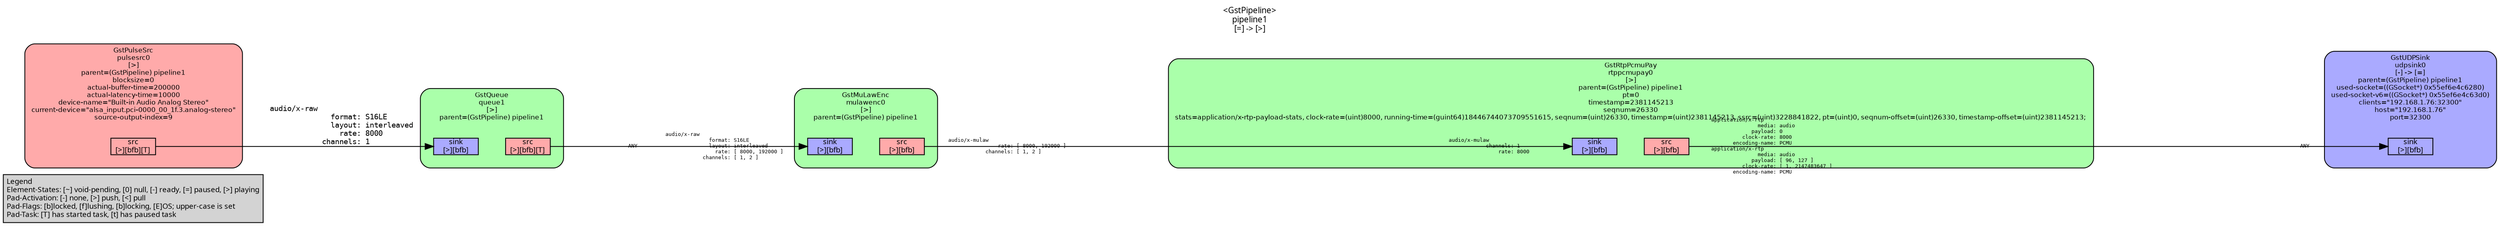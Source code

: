 digraph pipeline {
  rankdir=LR;
  fontname="sans";
  fontsize="10";
  labelloc=t;
  nodesep=.1;
  ranksep=.2;
  label="<GstPipeline>\npipeline1\n[=] -> [>]";
  node [style="filled,rounded", shape=box, fontsize="9", fontname="sans", margin="0.0,0.0"];
  edge [labelfontsize="6", fontsize="9", fontname="monospace"];
  
  legend [
    pos="0,0!",
    margin="0.05,0.05",
    style="filled",
    label="Legend\lElement-States: [~] void-pending, [0] null, [-] ready, [=] paused, [>] playing\lPad-Activation: [-] none, [>] push, [<] pull\lPad-Flags: [b]locked, [f]lushing, [b]locking, [E]OS; upper-case is set\lPad-Task: [T] has started task, [t] has paused task\l",
  ];
  subgraph cluster_udpsink0_0x55ef6e4b9df0 {
    fontname="Bitstream Vera Sans";
    fontsize="8";
    style="filled,rounded";
    color=black;
    label="GstUDPSink\nudpsink0\n[-] -> [=]\nparent=(GstPipeline) pipeline1\nused-socket=((GSocket*) 0x55ef6e4c6280)\nused-socket-v6=((GSocket*) 0x55ef6e4c63d0)\nclients=\"192.168.1.76:32300\"\nhost=\"192.168.1.76\"\nport=32300";
    subgraph cluster_udpsink0_0x55ef6e4b9df0_sink {
      label="";
      style="invis";
      udpsink0_0x55ef6e4b9df0_sink_0x55ef6e4acc40 [color=black, fillcolor="#aaaaff", label="sink\n[>][bfb]", height="0.2", style="filled,solid"];
    }

    fillcolor="#aaaaff";
  }

  subgraph cluster_rtppcmupay0_0x55ef6e4b4240 {
    fontname="Bitstream Vera Sans";
    fontsize="8";
    style="filled,rounded";
    color=black;
    label="GstRtpPcmuPay\nrtppcmupay0\n[>]\nparent=(GstPipeline) pipeline1\npt=0\ntimestamp=2381145213\nseqnum=26330\nstats=application/x-rtp-payload-stats, clock-rate=(uint)8000, running-time=(guint64)18446744073709551615, seqnum=(uint)26330, timestamp=(uint)2381145213, ssrc=(uint)3228841822, pt=(uint)0, seqnum-offset=(uint)26330, timestamp-offset=(uint)2381145213;";
    subgraph cluster_rtppcmupay0_0x55ef6e4b4240_sink {
      label="";
      style="invis";
      rtppcmupay0_0x55ef6e4b4240_sink_0x55ef6e4ac9f0 [color=black, fillcolor="#aaaaff", label="sink\n[>][bfb]", height="0.2", style="filled,solid"];
    }

    subgraph cluster_rtppcmupay0_0x55ef6e4b4240_src {
      label="";
      style="invis";
      rtppcmupay0_0x55ef6e4b4240_src_0x55ef6e4ac7a0 [color=black, fillcolor="#ffaaaa", label="src\n[>][bfb]", height="0.2", style="filled,solid"];
    }

    rtppcmupay0_0x55ef6e4b4240_sink_0x55ef6e4ac9f0 -> rtppcmupay0_0x55ef6e4b4240_src_0x55ef6e4ac7a0 [style="invis"];
    fillcolor="#aaffaa";
  }

  rtppcmupay0_0x55ef6e4b4240_src_0x55ef6e4ac7a0 -> udpsink0_0x55ef6e4b9df0_sink_0x55ef6e4acc40 [labeldistance="10", labelangle="0", label="                                                  ", taillabel="application/x-rtp\l               media: audio\l             payload: 0\l          clock-rate: 8000\l       encoding-name: PCMU\lapplication/x-rtp\l               media: audio\l             payload: [ 96, 127 ]\l          clock-rate: [ 1, 2147483647 ]\l       encoding-name: PCMU\l", headlabel="ANY"]
  subgraph cluster_mulawenc0_0x55ef6e4b07a0 {
    fontname="Bitstream Vera Sans";
    fontsize="8";
    style="filled,rounded";
    color=black;
    label="GstMuLawEnc\nmulawenc0\n[>]\nparent=(GstPipeline) pipeline1";
    subgraph cluster_mulawenc0_0x55ef6e4b07a0_sink {
      label="";
      style="invis";
      mulawenc0_0x55ef6e4b07a0_sink_0x55ef6e4ac300 [color=black, fillcolor="#aaaaff", label="sink\n[>][bfb]", height="0.2", style="filled,solid"];
    }

    subgraph cluster_mulawenc0_0x55ef6e4b07a0_src {
      label="";
      style="invis";
      mulawenc0_0x55ef6e4b07a0_src_0x55ef6e4ac550 [color=black, fillcolor="#ffaaaa", label="src\n[>][bfb]", height="0.2", style="filled,solid"];
    }

    mulawenc0_0x55ef6e4b07a0_sink_0x55ef6e4ac300 -> mulawenc0_0x55ef6e4b07a0_src_0x55ef6e4ac550 [style="invis"];
    fillcolor="#aaffaa";
  }

  mulawenc0_0x55ef6e4b07a0_src_0x55ef6e4ac550 -> rtppcmupay0_0x55ef6e4b4240_sink_0x55ef6e4ac9f0 [labeldistance="10", labelangle="0", label="                                                  ", taillabel="audio/x-mulaw\l                rate: [ 8000, 192000 ]\l            channels: [ 1, 2 ]\l", headlabel="audio/x-mulaw\l            channels: 1\l                rate: 8000\l"]
  subgraph cluster_queue1_0x55ef6e4784b0 {
    fontname="Bitstream Vera Sans";
    fontsize="8";
    style="filled,rounded";
    color=black;
    label="GstQueue\nqueue1\n[>]\nparent=(GstPipeline) pipeline1";
    subgraph cluster_queue1_0x55ef6e4784b0_sink {
      label="";
      style="invis";
      queue1_0x55ef6e4784b0_sink_0x55ef6e475c40 [color=black, fillcolor="#aaaaff", label="sink\n[>][bfb]", height="0.2", style="filled,solid"];
    }

    subgraph cluster_queue1_0x55ef6e4784b0_src {
      label="";
      style="invis";
      queue1_0x55ef6e4784b0_src_0x55ef6e4ac0b0 [color=black, fillcolor="#ffaaaa", label="src\n[>][bfb][T]", height="0.2", style="filled,solid"];
    }

    queue1_0x55ef6e4784b0_sink_0x55ef6e475c40 -> queue1_0x55ef6e4784b0_src_0x55ef6e4ac0b0 [style="invis"];
    fillcolor="#aaffaa";
  }

  queue1_0x55ef6e4784b0_src_0x55ef6e4ac0b0 -> mulawenc0_0x55ef6e4b07a0_sink_0x55ef6e4ac300 [labeldistance="10", labelangle="0", label="                                                  ", taillabel="ANY", headlabel="audio/x-raw\l              format: S16LE\l              layout: interleaved\l                rate: [ 8000, 192000 ]\l            channels: [ 1, 2 ]\l"]
  subgraph cluster_pulsesrc0_0x55ef6e4aa190 {
    fontname="Bitstream Vera Sans";
    fontsize="8";
    style="filled,rounded";
    color=black;
    label="GstPulseSrc\npulsesrc0\n[>]\nparent=(GstPipeline) pipeline1\nblocksize=0\nactual-buffer-time=200000\nactual-latency-time=10000\ndevice-name=\"Built-in Audio Analog Stereo\"\ncurrent-device=\"alsa_input.pci-0000_00_1f.3.analog-stereo\"\nsource-output-index=9";
    subgraph cluster_pulsesrc0_0x55ef6e4aa190_src {
      label="";
      style="invis";
      pulsesrc0_0x55ef6e4aa190_src_0x55ef6e4759f0 [color=black, fillcolor="#ffaaaa", label="src\n[>][bfb][T]", height="0.2", style="filled,solid"];
    }

    fillcolor="#ffaaaa";
  }

  pulsesrc0_0x55ef6e4aa190_src_0x55ef6e4759f0 -> queue1_0x55ef6e4784b0_sink_0x55ef6e475c40 [label="audio/x-raw\l              format: S16LE\l              layout: interleaved\l                rate: 8000\l            channels: 1\l"]
}
